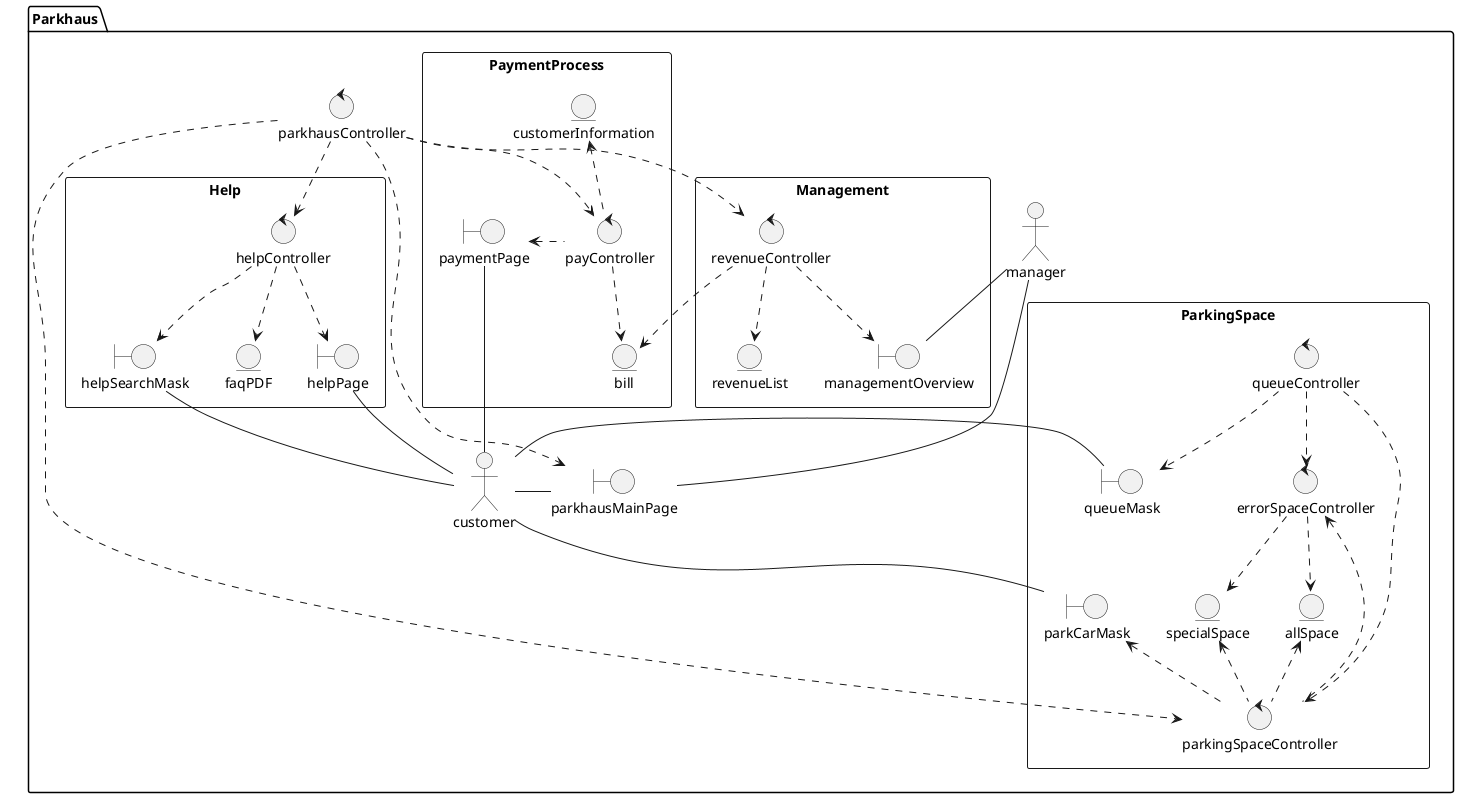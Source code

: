 @startuml

package Parkhaus {

actor customer as c
actor manager as m
control parkhausController
boundary parkhausMainPage

    rectangle PaymentProcess {
        boundary paymentPage
        control payController
        entity customerInformation
        entity bill

        payController .up.> customerInformation
        payController .left.> paymentPage
        payController ..> bill

        c -up- paymentPage


    }

    rectangle Help {
        boundary helpPage
        boundary helpSearchMask
        control helpController
        entity faqPDF

        helpController ..> helpPage
        helpController ..> faqPDF
        helpController ..> helpSearchMask

        c -up- helpPage
        c -up- helpSearchMask

    }

    rectangle Management {

        boundary managementOverview
        control revenueController
        entity revenueList

        m -down- managementOverview
        m - parkhausMainPage

        parkhausController ..> revenueController
        revenueController ..> managementOverview
        revenueController ..> revenueList
        revenueController ..> bill

    }

    rectangle ParkingSpace {
        boundary parkCarMask
        boundary queueMask
        control parkingSpaceController
        control errorSpaceController
        control queueController
        entity allSpace
        entity specialSpace



        parkingSpaceController .up.> parkCarMask
        parkingSpaceController .up.> allSpace
        parkingSpaceController .up.> specialSpace
        parkingSpaceController .up.> errorSpaceController

        errorSpaceController ..> allSpace
        errorSpaceController ..> specialSpace

        queueController ..> errorSpaceController
        queueController ..> queueMask
        queueController ..> parkingSpaceController

        c - parkCarMask
        c - queueMask



    }

    parkhausController ..> parkingSpaceController
    parkhausController ..> payController
    parkhausController ..> helpController
    parkhausController ..> parkhausMainPage
    c - parkhausMainPage


}

@enduml